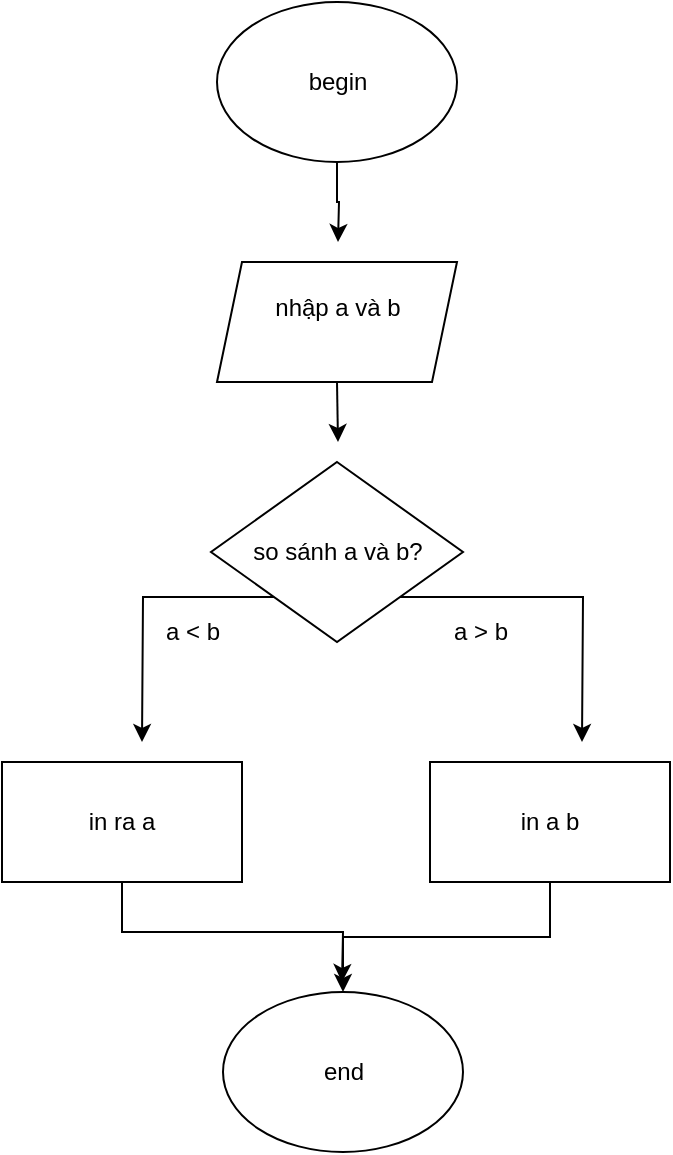 <mxfile version="25.0.3">
  <diagram name="Trang-1" id="wHCXTxOX28G125Q4SG9T">
    <mxGraphModel dx="954" dy="647" grid="1" gridSize="10" guides="1" tooltips="1" connect="1" arrows="1" fold="1" page="1" pageScale="1" pageWidth="827" pageHeight="1169" math="0" shadow="0">
      <root>
        <mxCell id="0" />
        <mxCell id="1" parent="0" />
        <mxCell id="5H44cNNyPtTebJvEYgaW-11" style="edgeStyle=orthogonalEdgeStyle;rounded=0;orthogonalLoop=1;jettySize=auto;html=1;exitX=0.5;exitY=1;exitDx=0;exitDy=0;" edge="1" parent="1" source="5H44cNNyPtTebJvEYgaW-1">
          <mxGeometry relative="1" as="geometry">
            <mxPoint x="368" y="170" as="targetPoint" />
          </mxGeometry>
        </mxCell>
        <mxCell id="5H44cNNyPtTebJvEYgaW-1" value="begin" style="ellipse;whiteSpace=wrap;html=1;" vertex="1" parent="1">
          <mxGeometry x="307.5" y="50" width="120" height="80" as="geometry" />
        </mxCell>
        <mxCell id="5H44cNNyPtTebJvEYgaW-13" style="edgeStyle=orthogonalEdgeStyle;rounded=0;orthogonalLoop=1;jettySize=auto;html=1;exitX=0;exitY=1;exitDx=0;exitDy=0;" edge="1" parent="1" source="5H44cNNyPtTebJvEYgaW-6">
          <mxGeometry relative="1" as="geometry">
            <mxPoint x="270" y="420" as="targetPoint" />
          </mxGeometry>
        </mxCell>
        <mxCell id="5H44cNNyPtTebJvEYgaW-14" style="edgeStyle=orthogonalEdgeStyle;rounded=0;orthogonalLoop=1;jettySize=auto;html=1;exitX=1;exitY=1;exitDx=0;exitDy=0;" edge="1" parent="1" source="5H44cNNyPtTebJvEYgaW-6">
          <mxGeometry relative="1" as="geometry">
            <mxPoint x="490" y="420" as="targetPoint" />
          </mxGeometry>
        </mxCell>
        <mxCell id="5H44cNNyPtTebJvEYgaW-6" value="so sánh a và b?" style="rhombus;whiteSpace=wrap;html=1;" vertex="1" parent="1">
          <mxGeometry x="304.5" y="280" width="126" height="90" as="geometry" />
        </mxCell>
        <mxCell id="5H44cNNyPtTebJvEYgaW-12" style="edgeStyle=orthogonalEdgeStyle;rounded=0;orthogonalLoop=1;jettySize=auto;html=1;exitX=0.5;exitY=1;exitDx=0;exitDy=0;" edge="1" parent="1" source="5H44cNNyPtTebJvEYgaW-8">
          <mxGeometry relative="1" as="geometry">
            <mxPoint x="368" y="270" as="targetPoint" />
          </mxGeometry>
        </mxCell>
        <mxCell id="5H44cNNyPtTebJvEYgaW-8" value="nhập a và b&lt;div&gt;&lt;br&gt;&lt;/div&gt;" style="shape=parallelogram;perimeter=parallelogramPerimeter;whiteSpace=wrap;html=1;fixedSize=1;size=12.5;" vertex="1" parent="1">
          <mxGeometry x="307.5" y="180" width="120" height="60" as="geometry" />
        </mxCell>
        <mxCell id="5H44cNNyPtTebJvEYgaW-20" style="edgeStyle=orthogonalEdgeStyle;rounded=0;orthogonalLoop=1;jettySize=auto;html=1;exitX=0.5;exitY=1;exitDx=0;exitDy=0;" edge="1" parent="1" source="5H44cNNyPtTebJvEYgaW-9">
          <mxGeometry relative="1" as="geometry">
            <mxPoint x="370" y="540" as="targetPoint" />
          </mxGeometry>
        </mxCell>
        <mxCell id="5H44cNNyPtTebJvEYgaW-9" value="in ra a" style="rounded=0;whiteSpace=wrap;html=1;" vertex="1" parent="1">
          <mxGeometry x="200" y="430" width="120" height="60" as="geometry" />
        </mxCell>
        <mxCell id="5H44cNNyPtTebJvEYgaW-19" style="edgeStyle=orthogonalEdgeStyle;rounded=0;orthogonalLoop=1;jettySize=auto;html=1;exitX=0.5;exitY=1;exitDx=0;exitDy=0;" edge="1" parent="1" source="5H44cNNyPtTebJvEYgaW-10" target="5H44cNNyPtTebJvEYgaW-17">
          <mxGeometry relative="1" as="geometry" />
        </mxCell>
        <mxCell id="5H44cNNyPtTebJvEYgaW-10" value="in a b" style="rounded=0;whiteSpace=wrap;html=1;" vertex="1" parent="1">
          <mxGeometry x="414" y="430" width="120" height="60" as="geometry" />
        </mxCell>
        <mxCell id="5H44cNNyPtTebJvEYgaW-15" value="a &amp;lt; b" style="text;html=1;align=center;verticalAlign=middle;resizable=0;points=[];autosize=1;strokeColor=none;fillColor=none;" vertex="1" parent="1">
          <mxGeometry x="270" y="350" width="50" height="30" as="geometry" />
        </mxCell>
        <mxCell id="5H44cNNyPtTebJvEYgaW-16" value="a &amp;gt; b" style="text;html=1;align=center;verticalAlign=middle;resizable=0;points=[];autosize=1;strokeColor=none;fillColor=none;" vertex="1" parent="1">
          <mxGeometry x="414" y="350" width="50" height="30" as="geometry" />
        </mxCell>
        <mxCell id="5H44cNNyPtTebJvEYgaW-17" value="end" style="ellipse;whiteSpace=wrap;html=1;" vertex="1" parent="1">
          <mxGeometry x="310.5" y="545" width="120" height="80" as="geometry" />
        </mxCell>
      </root>
    </mxGraphModel>
  </diagram>
</mxfile>
